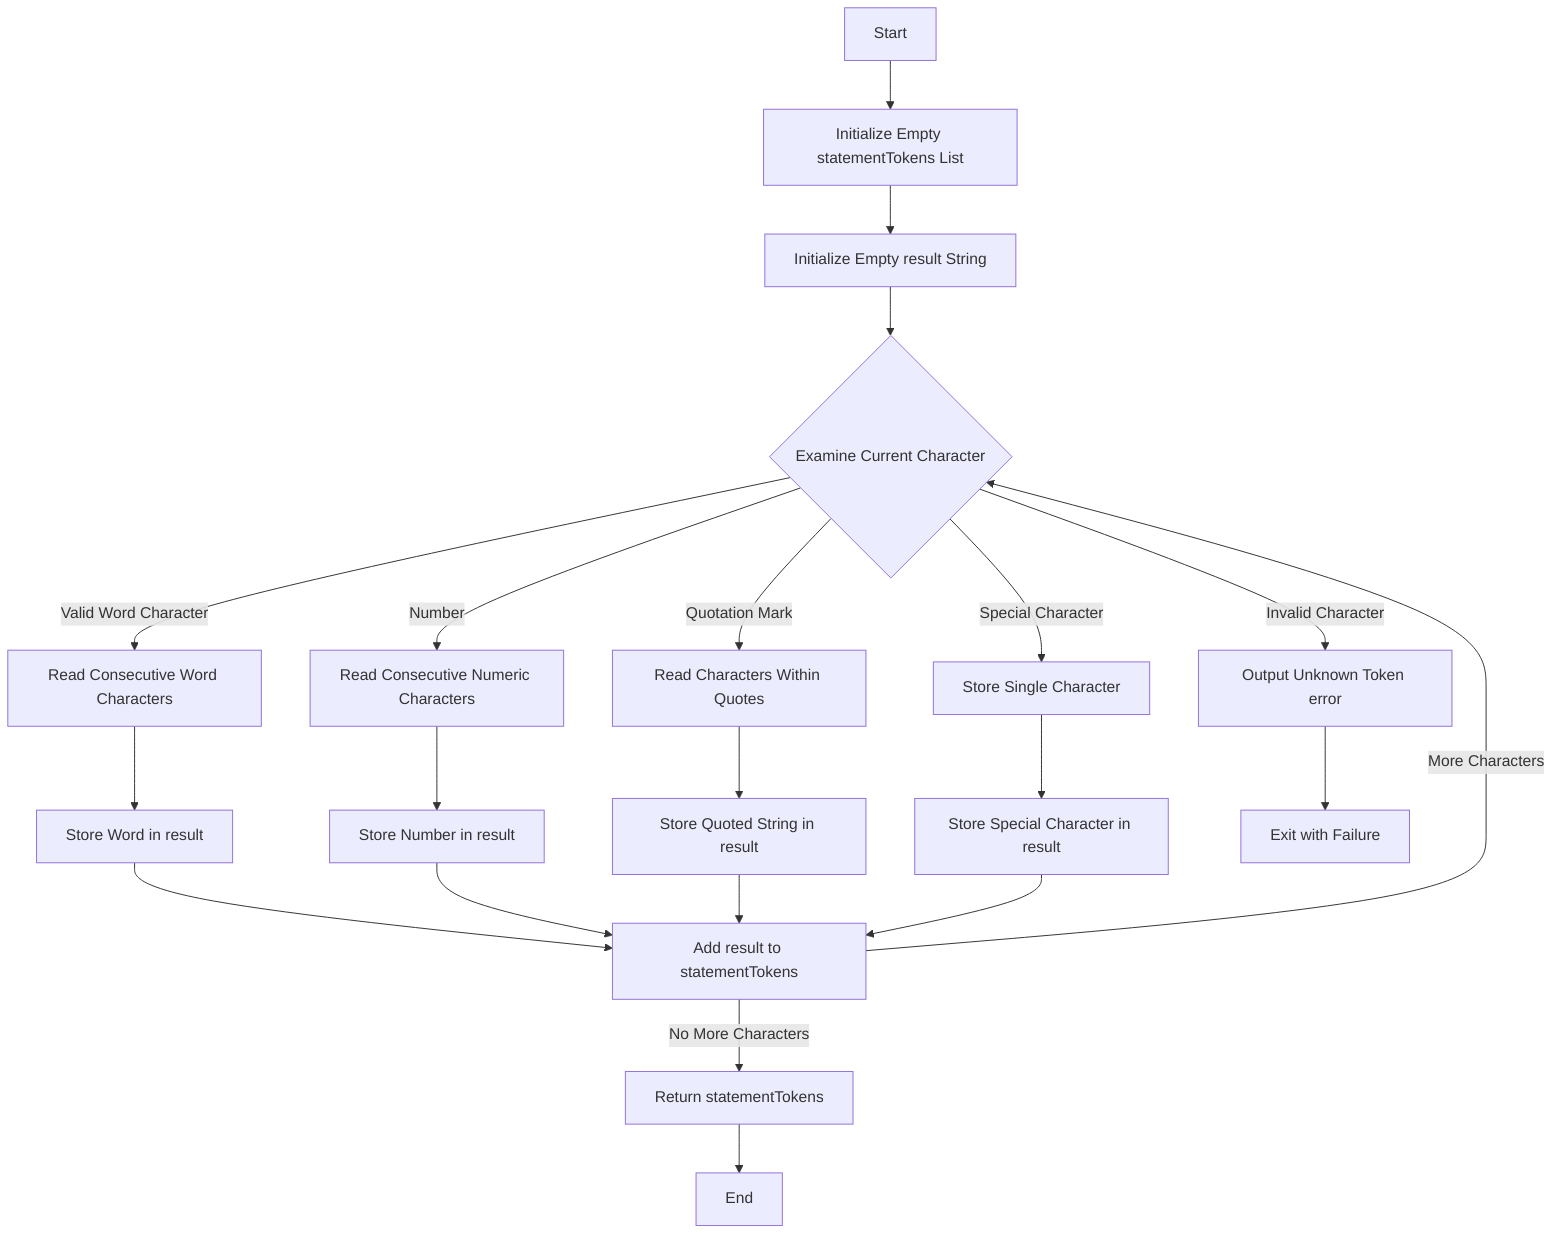 flowchart TD
    A[Start] --> B[Initialize Empty statementTokens List]
    B --> C[Initialize Empty result String]
    C --> D{Examine Current Character}
    D --> |Valid Word Character| E[Read Consecutive Word Characters]
    D --> |Number| F[Read Consecutive Numeric Characters]
    D --> |Quotation Mark| G[Read Characters Within Quotes]
    D --> |Special Character| H[Store Single Character]
    D --> |Invalid Character| I[Output Unknown Token error]
    
    E --> J[Store Word in result]
    F --> K[Store Number in result]
    G --> L[Store Quoted String in result]
    H --> M[Store Special Character in result]
    
    J --> N[Add result to statementTokens]
    K --> N
    L --> N
    M --> N
    
    I --> O[Exit with Failure]
    
    N --> |More Characters| D
    N --> |No More Characters| P[Return statementTokens]
    P --> Q[End]